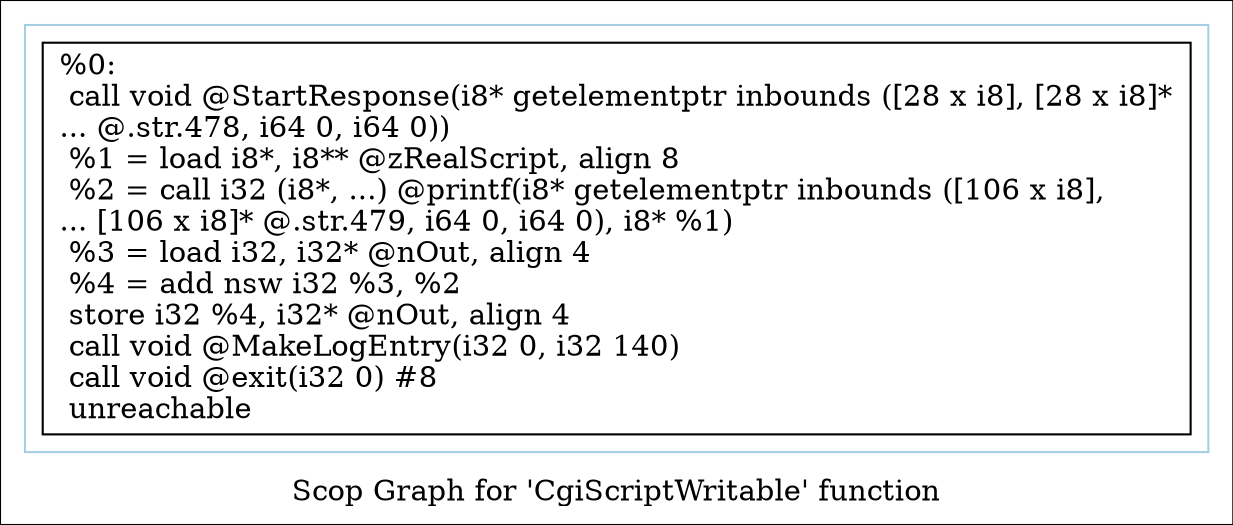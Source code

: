 digraph "Scop Graph for 'CgiScriptWritable' function" {
	label="Scop Graph for 'CgiScriptWritable' function";

	Node0x1b89c50 [shape=record,label="{%0:\l  call void @StartResponse(i8* getelementptr inbounds ([28 x i8], [28 x i8]*\l... @.str.478, i64 0, i64 0))\l  %1 = load i8*, i8** @zRealScript, align 8\l  %2 = call i32 (i8*, ...) @printf(i8* getelementptr inbounds ([106 x i8],\l... [106 x i8]* @.str.479, i64 0, i64 0), i8* %1)\l  %3 = load i32, i32* @nOut, align 4\l  %4 = add nsw i32 %3, %2\l  store i32 %4, i32* @nOut, align 4\l  call void @MakeLogEntry(i32 0, i32 140)\l  call void @exit(i32 0) #8\l  unreachable\l}"];
	colorscheme = "paired12"
        subgraph cluster_0x1badbc0 {
          label = "";
          style = solid;
          color = 1
          Node0x1b89c50;
        }
}
